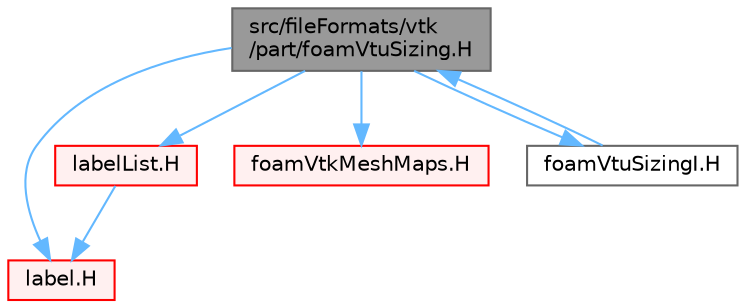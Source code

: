 digraph "src/fileFormats/vtk/part/foamVtuSizing.H"
{
 // LATEX_PDF_SIZE
  bgcolor="transparent";
  edge [fontname=Helvetica,fontsize=10,labelfontname=Helvetica,labelfontsize=10];
  node [fontname=Helvetica,fontsize=10,shape=box,height=0.2,width=0.4];
  Node1 [id="Node000001",label="src/fileFormats/vtk\l/part/foamVtuSizing.H",height=0.2,width=0.4,color="gray40", fillcolor="grey60", style="filled", fontcolor="black",tooltip=" "];
  Node1 -> Node2 [id="edge1_Node000001_Node000002",color="steelblue1",style="solid",tooltip=" "];
  Node2 [id="Node000002",label="label.H",height=0.2,width=0.4,color="red", fillcolor="#FFF0F0", style="filled",URL="$label_8H.html",tooltip=" "];
  Node1 -> Node25 [id="edge2_Node000001_Node000025",color="steelblue1",style="solid",tooltip=" "];
  Node25 [id="Node000025",label="labelList.H",height=0.2,width=0.4,color="red", fillcolor="#FFF0F0", style="filled",URL="$labelList_8H.html",tooltip=" "];
  Node25 -> Node2 [id="edge3_Node000025_Node000002",color="steelblue1",style="solid",tooltip=" "];
  Node1 -> Node101 [id="edge4_Node000001_Node000101",color="steelblue1",style="solid",tooltip=" "];
  Node101 [id="Node000101",label="foamVtkMeshMaps.H",height=0.2,width=0.4,color="red", fillcolor="#FFF0F0", style="filled",URL="$foamVtkMeshMaps_8H.html",tooltip=" "];
  Node1 -> Node105 [id="edge5_Node000001_Node000105",color="steelblue1",style="solid",tooltip=" "];
  Node105 [id="Node000105",label="foamVtuSizingI.H",height=0.2,width=0.4,color="grey40", fillcolor="white", style="filled",URL="$foamVtuSizingI_8H.html",tooltip=" "];
  Node105 -> Node1 [id="edge6_Node000105_Node000001",color="steelblue1",style="solid",tooltip=" "];
}
